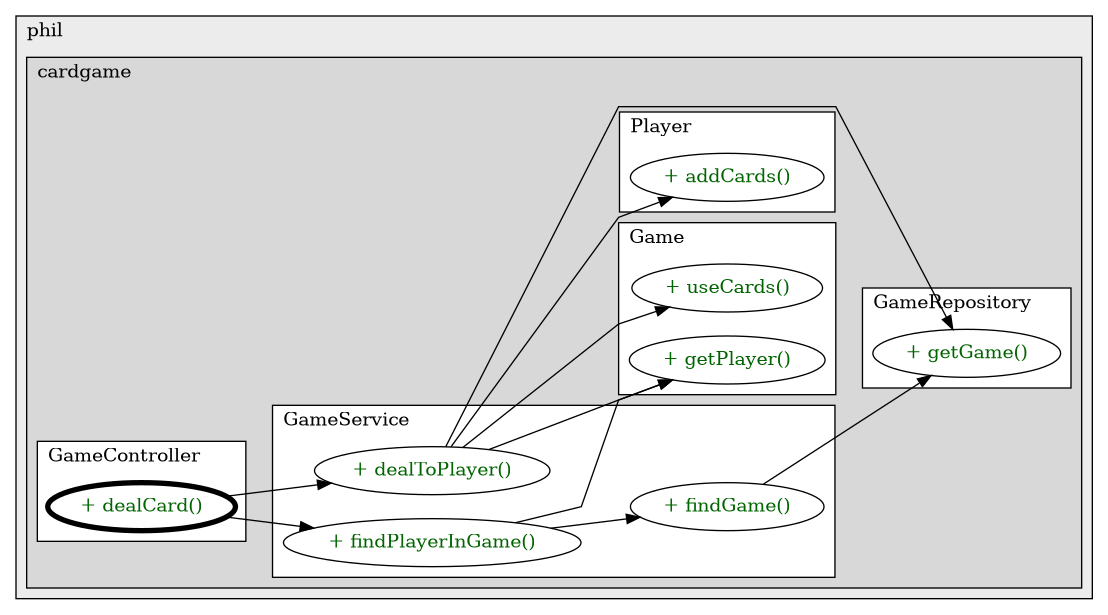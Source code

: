 @startuml

/' diagram meta data start
config=CallConfiguration;
{
  "rootMethod": "com.phil.cardgame.controller.GameController#dealCard(long,String)",
  "projectClassification": {
    "searchMode": "OpenProject", // OpenProject, AllProjects
    "includedProjects": "",
    "pathEndKeywords": "*.impl",
    "isClientPath": "",
    "isClientName": "",
    "isTestPath": "",
    "isTestName": "",
    "isMappingPath": "",
    "isMappingName": "",
    "isDataAccessPath": "",
    "isDataAccessName": "",
    "isDataStructurePath": "",
    "isDataStructureName": "",
    "isInterfaceStructuresPath": "",
    "isInterfaceStructuresName": "",
    "isEntryPointPath": "",
    "isEntryPointName": "",
    "treatFinalFieldsAsMandatory": false
  },
  "graphRestriction": {
    "classPackageExcludeFilter": "",
    "classPackageIncludeFilter": "",
    "classNameExcludeFilter": "",
    "classNameIncludeFilter": "",
    "methodNameExcludeFilter": "",
    "methodNameIncludeFilter": "",
    "removeByInheritance": "", // inheritance/annotation based filtering is done in a second step
    "removeByAnnotation": "",
    "removeByClassPackage": "", // cleanup the graph after inheritance/annotation based filtering is done
    "removeByClassName": "",
    "cutMappings": false,
    "cutEnum": true,
    "cutTests": true,
    "cutClient": true,
    "cutDataAccess": true,
    "cutInterfaceStructures": true,
    "cutDataStructures": true,
    "cutGetterAndSetter": true,
    "cutConstructors": true
  },
  "graphTraversal": {
    "forwardDepth": 3,
    "backwardDepth": 3,
    "classPackageExcludeFilter": "",
    "classPackageIncludeFilter": "",
    "classNameExcludeFilter": "",
    "classNameIncludeFilter": "",
    "methodNameExcludeFilter": "",
    "methodNameIncludeFilter": "",
    "hideMappings": false,
    "hideDataStructures": false,
    "hidePrivateMethods": true,
    "hideInterfaceCalls": true, // indirection: implementation -> interface (is hidden) -> implementation
    "onlyShowApplicationEntryPoints": false, // root node is included
    "useMethodCallsForStructureDiagram": "ForwardOnly" // ForwardOnly, BothDirections, No
  },
  "details": {
    "aggregation": "GroupByClass", // ByClass, GroupByClass, None
    "showMethodParametersTypes": false,
    "showMethodParametersNames": false,
    "showMethodReturnType": false,
    "showPackageLevels": 2,
    "showCallOrder": false,
    "edgeMode": "MethodsOnly", // TypesOnly, MethodsOnly, TypesAndMethods, MethodsAndDirectTypeUsage
    "showDetailedClassStructure": false
  },
  "rootClass": "com.phil.cardgame.controller.GameController",
  "extensionCallbackMethod": "" // qualified.class.name#methodName - signature: public static String method(String)
}
diagram meta data end '/



digraph g {
    rankdir="LR"
    splines=polyline
    

'nodes 
subgraph cluster_3439899 { 
   	label=phil
	labeljust=l
	fillcolor="#ececec"
	style=filled
   
   subgraph cluster_1042137717 { 
   	label=cardgame
	labeljust=l
	fillcolor="#d8d8d8"
	style=filled
   
   subgraph cluster_1572759395 { 
   	label=Game
	labeljust=l
	fillcolor=white
	style=filled
   
   Game1888451203XXXgetPlayer1808118735[
	label="+ getPlayer()"
	style=filled
	fillcolor=white
	tooltip="Game

null"
	fontcolor=darkgreen
];

Game1888451203XXXuseCards104431[
	label="+ useCards()"
	style=filled
	fillcolor=white
	tooltip="Game

null"
	fontcolor=darkgreen
];
} 

subgraph cluster_1996912228 { 
   	label=GameService
	labeljust=l
	fillcolor=white
	style=filled
   
   GameService1212360817XXXdealToPlayer1301628282[
	label="+ dealToPlayer()"
	style=filled
	fillcolor=white
	tooltip="GameService

null"
	fontcolor=darkgreen
];

GameService1212360817XXXfindGame3327612[
	label="+ findGame()"
	style=filled
	fillcolor=white
	tooltip="GameService

null"
	fontcolor=darkgreen
];

GameService1212360817XXXfindPlayerInGame2028467489[
	label="+ findPlayerInGame()"
	style=filled
	fillcolor=white
	tooltip="GameService

null"
	fontcolor=darkgreen
];
} 

subgraph cluster_674195660 { 
   	label=Player
	labeljust=l
	fillcolor=white
	style=filled
   
   Player1888451203XXXaddCards1654250128[
	label="+ addCards()"
	style=filled
	fillcolor=white
	tooltip="Player

null"
	fontcolor=darkgreen
];
} 

subgraph cluster_873834886 { 
   	label=GameRepository
	labeljust=l
	fillcolor=white
	style=filled
   
   GameRepository1680415696XXXgetGame3327612[
	label="+ getGame()"
	style=filled
	fillcolor=white
	tooltip="GameRepository

null"
	fontcolor=darkgreen
];
} 

subgraph cluster_94529594 { 
   	label=GameController
	labeljust=l
	fillcolor=white
	style=filled
   
   GameController1301179522XXXdealCard2028467489[
	label="+ dealCard()"
	style=filled
	fillcolor=white
	tooltip="GameController

null"
	penwidth=4
	fontcolor=darkgreen
];
} 
} 
} 

'edges    
GameController1301179522XXXdealCard2028467489 -> GameService1212360817XXXdealToPlayer1301628282;
GameController1301179522XXXdealCard2028467489 -> GameService1212360817XXXfindPlayerInGame2028467489;
GameService1212360817XXXdealToPlayer1301628282 -> Game1888451203XXXgetPlayer1808118735;
GameService1212360817XXXdealToPlayer1301628282 -> Game1888451203XXXuseCards104431;
GameService1212360817XXXdealToPlayer1301628282 -> GameRepository1680415696XXXgetGame3327612;
GameService1212360817XXXdealToPlayer1301628282 -> Player1888451203XXXaddCards1654250128;
GameService1212360817XXXfindGame3327612 -> GameRepository1680415696XXXgetGame3327612;
GameService1212360817XXXfindPlayerInGame2028467489 -> Game1888451203XXXgetPlayer1808118735;
GameService1212360817XXXfindPlayerInGame2028467489 -> GameService1212360817XXXfindGame3327612;
    
}
@enduml
